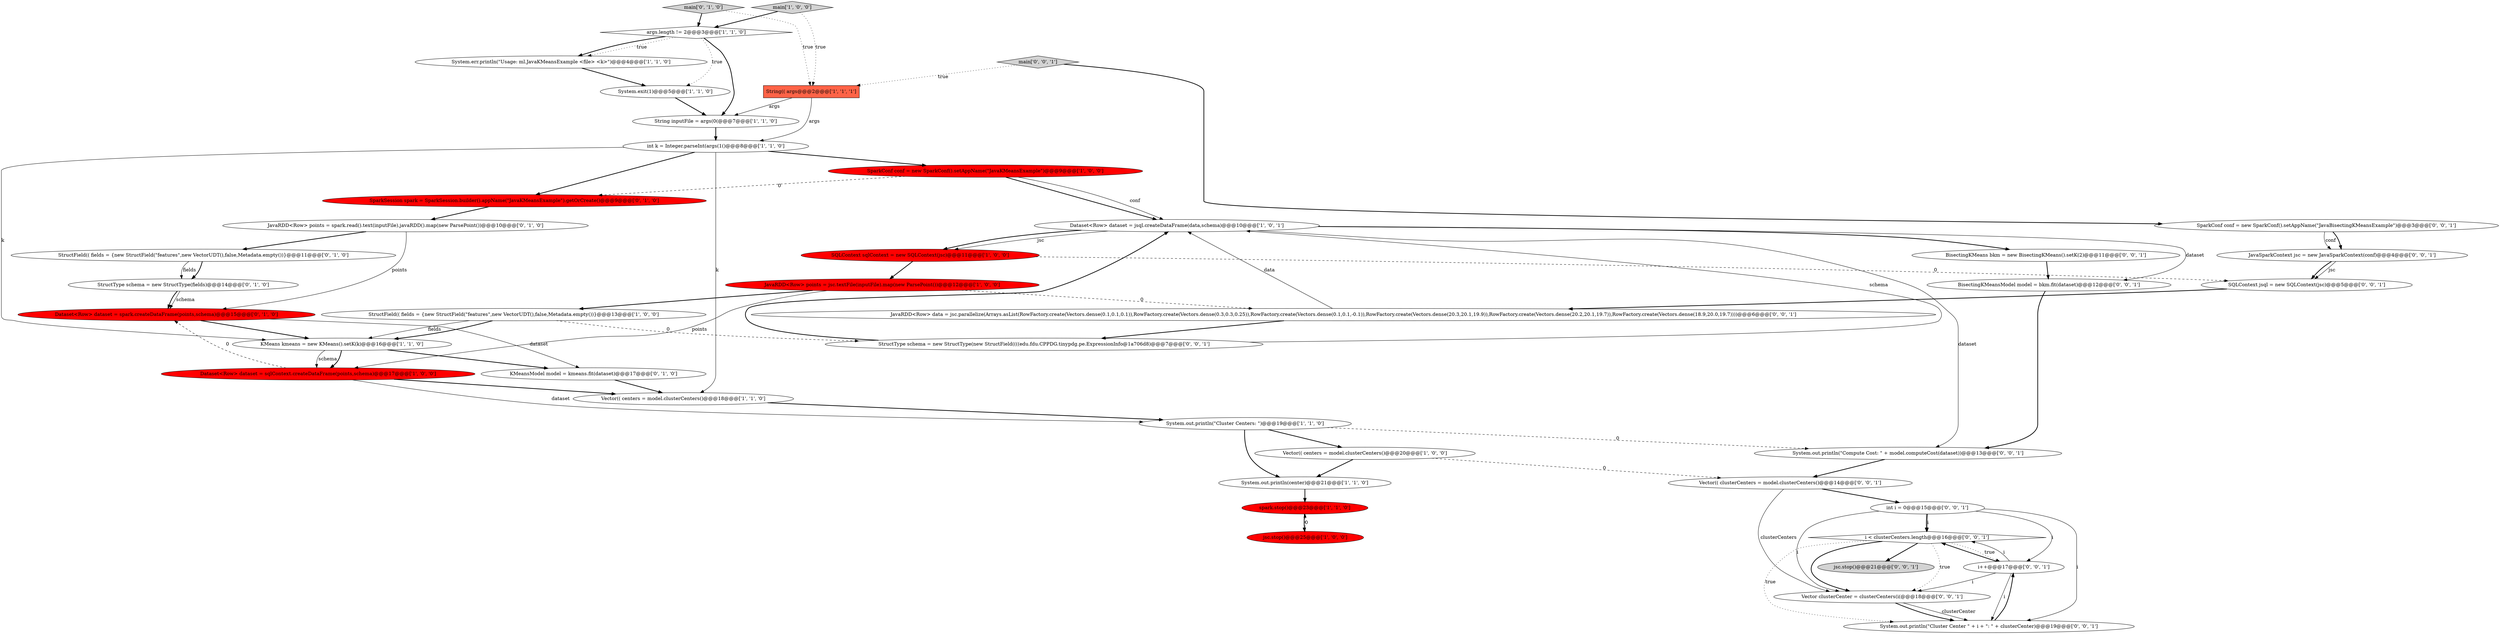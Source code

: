 digraph {
24 [style = filled, label = "SparkSession spark = SparkSession.builder().appName(\"JavaKMeansExample\").getOrCreate()@@@9@@@['0', '1', '0']", fillcolor = red, shape = ellipse image = "AAA1AAABBB2BBB"];
1 [style = filled, label = "int k = Integer.parseInt(args(1()@@@8@@@['1', '1', '0']", fillcolor = white, shape = ellipse image = "AAA0AAABBB1BBB"];
16 [style = filled, label = "SQLContext sqlContext = new SQLContext(jsc)@@@11@@@['1', '0', '0']", fillcolor = red, shape = ellipse image = "AAA1AAABBB1BBB"];
37 [style = filled, label = "jsc.stop()@@@21@@@['0', '0', '1']", fillcolor = lightgray, shape = ellipse image = "AAA0AAABBB3BBB"];
42 [style = filled, label = "i < clusterCenters.length@@@16@@@['0', '0', '1']", fillcolor = white, shape = diamond image = "AAA0AAABBB3BBB"];
22 [style = filled, label = "StructField(( fields = {new StructField(\"features\",new VectorUDT(),false,Metadata.empty())}@@@11@@@['0', '1', '0']", fillcolor = white, shape = ellipse image = "AAA0AAABBB2BBB"];
3 [style = filled, label = "SparkConf conf = new SparkConf().setAppName(\"JavaKMeansExample\")@@@9@@@['1', '0', '0']", fillcolor = red, shape = ellipse image = "AAA1AAABBB1BBB"];
6 [style = filled, label = "KMeans kmeans = new KMeans().setK(k)@@@16@@@['1', '1', '0']", fillcolor = white, shape = ellipse image = "AAA0AAABBB1BBB"];
27 [style = filled, label = "i++@@@17@@@['0', '0', '1']", fillcolor = white, shape = ellipse image = "AAA0AAABBB3BBB"];
13 [style = filled, label = "JavaRDD<Row> points = jsc.textFile(inputFile).map(new ParsePoint())@@@12@@@['1', '0', '0']", fillcolor = red, shape = ellipse image = "AAA1AAABBB1BBB"];
39 [style = filled, label = "int i = 0@@@15@@@['0', '0', '1']", fillcolor = white, shape = ellipse image = "AAA0AAABBB3BBB"];
26 [style = filled, label = "Dataset<Row> dataset = spark.createDataFrame(points,schema)@@@15@@@['0', '1', '0']", fillcolor = red, shape = ellipse image = "AAA1AAABBB2BBB"];
11 [style = filled, label = "args.length != 2@@@3@@@['1', '1', '0']", fillcolor = white, shape = diamond image = "AAA0AAABBB1BBB"];
31 [style = filled, label = "BisectingKMeans bkm = new BisectingKMeans().setK(2)@@@11@@@['0', '0', '1']", fillcolor = white, shape = ellipse image = "AAA0AAABBB3BBB"];
18 [style = filled, label = "System.exit(1)@@@5@@@['1', '1', '0']", fillcolor = white, shape = ellipse image = "AAA0AAABBB1BBB"];
41 [style = filled, label = "System.out.println(\"Cluster Center \" + i + \": \" + clusterCenter)@@@19@@@['0', '0', '1']", fillcolor = white, shape = ellipse image = "AAA0AAABBB3BBB"];
14 [style = filled, label = "StructField(( fields = {new StructField(\"features\",new VectorUDT(),false,Metadata.empty())}@@@13@@@['1', '0', '0']", fillcolor = white, shape = ellipse image = "AAA0AAABBB1BBB"];
40 [style = filled, label = "StructType schema = new StructType(new StructField((((edu.fdu.CPPDG.tinypdg.pe.ExpressionInfo@1a706d8)@@@7@@@['0', '0', '1']", fillcolor = white, shape = ellipse image = "AAA0AAABBB3BBB"];
20 [style = filled, label = "JavaRDD<Row> points = spark.read().text(inputFile).javaRDD().map(new ParsePoint())@@@10@@@['0', '1', '0']", fillcolor = white, shape = ellipse image = "AAA0AAABBB2BBB"];
12 [style = filled, label = "spark.stop()@@@23@@@['1', '1', '0']", fillcolor = red, shape = ellipse image = "AAA1AAABBB1BBB"];
32 [style = filled, label = "main['0', '0', '1']", fillcolor = lightgray, shape = diamond image = "AAA0AAABBB3BBB"];
5 [style = filled, label = "System.out.println(center)@@@21@@@['1', '1', '0']", fillcolor = white, shape = ellipse image = "AAA0AAABBB1BBB"];
29 [style = filled, label = "SQLContext jsql = new SQLContext(jsc)@@@5@@@['0', '0', '1']", fillcolor = white, shape = ellipse image = "AAA0AAABBB3BBB"];
4 [style = filled, label = "jsc.stop()@@@25@@@['1', '0', '0']", fillcolor = red, shape = ellipse image = "AAA1AAABBB1BBB"];
34 [style = filled, label = "JavaSparkContext jsc = new JavaSparkContext(conf)@@@4@@@['0', '0', '1']", fillcolor = white, shape = ellipse image = "AAA0AAABBB3BBB"];
2 [style = filled, label = "Vector(( centers = model.clusterCenters()@@@20@@@['1', '0', '0']", fillcolor = white, shape = ellipse image = "AAA0AAABBB1BBB"];
35 [style = filled, label = "JavaRDD<Row> data = jsc.parallelize(Arrays.asList(RowFactory.create(Vectors.dense(0.1,0.1,0.1)),RowFactory.create(Vectors.dense(0.3,0.3,0.25)),RowFactory.create(Vectors.dense(0.1,0.1,-0.1)),RowFactory.create(Vectors.dense(20.3,20.1,19.9)),RowFactory.create(Vectors.dense(20.2,20.1,19.7)),RowFactory.create(Vectors.dense(18.9,20.0,19.7))))@@@6@@@['0', '0', '1']", fillcolor = white, shape = ellipse image = "AAA0AAABBB3BBB"];
30 [style = filled, label = "SparkConf conf = new SparkConf().setAppName(\"JavaBisectingKMeansExample\")@@@3@@@['0', '0', '1']", fillcolor = white, shape = ellipse image = "AAA0AAABBB3BBB"];
15 [style = filled, label = "Vector(( centers = model.clusterCenters()@@@18@@@['1', '1', '0']", fillcolor = white, shape = ellipse image = "AAA0AAABBB1BBB"];
9 [style = filled, label = "System.out.println(\"Cluster Centers: \")@@@19@@@['1', '1', '0']", fillcolor = white, shape = ellipse image = "AAA0AAABBB1BBB"];
17 [style = filled, label = "String(( args@@@2@@@['1', '1', '1']", fillcolor = tomato, shape = box image = "AAA0AAABBB1BBB"];
36 [style = filled, label = "System.out.println(\"Compute Cost: \" + model.computeCost(dataset))@@@13@@@['0', '0', '1']", fillcolor = white, shape = ellipse image = "AAA0AAABBB3BBB"];
0 [style = filled, label = "Dataset<Row> dataset = sqlContext.createDataFrame(points,schema)@@@17@@@['1', '0', '0']", fillcolor = red, shape = ellipse image = "AAA1AAABBB1BBB"];
23 [style = filled, label = "KMeansModel model = kmeans.fit(dataset)@@@17@@@['0', '1', '0']", fillcolor = white, shape = ellipse image = "AAA0AAABBB2BBB"];
7 [style = filled, label = "String inputFile = args(0(@@@7@@@['1', '1', '0']", fillcolor = white, shape = ellipse image = "AAA0AAABBB1BBB"];
25 [style = filled, label = "StructType schema = new StructType(fields)@@@14@@@['0', '1', '0']", fillcolor = white, shape = ellipse image = "AAA0AAABBB2BBB"];
33 [style = filled, label = "Vector clusterCenter = clusterCenters(i(@@@18@@@['0', '0', '1']", fillcolor = white, shape = ellipse image = "AAA0AAABBB3BBB"];
28 [style = filled, label = "Vector(( clusterCenters = model.clusterCenters()@@@14@@@['0', '0', '1']", fillcolor = white, shape = ellipse image = "AAA0AAABBB3BBB"];
10 [style = filled, label = "main['1', '0', '0']", fillcolor = lightgray, shape = diamond image = "AAA0AAABBB1BBB"];
21 [style = filled, label = "main['0', '1', '0']", fillcolor = lightgray, shape = diamond image = "AAA0AAABBB2BBB"];
38 [style = filled, label = "BisectingKMeansModel model = bkm.fit(dataset)@@@12@@@['0', '0', '1']", fillcolor = white, shape = ellipse image = "AAA0AAABBB3BBB"];
8 [style = filled, label = "System.err.println(\"Usage: ml.JavaKMeansExample <file> <k>\")@@@4@@@['1', '1', '0']", fillcolor = white, shape = ellipse image = "AAA0AAABBB1BBB"];
19 [style = filled, label = "Dataset<Row> dataset = jsql.createDataFrame(data,schema)@@@10@@@['1', '0', '1']", fillcolor = white, shape = ellipse image = "AAA0AAABBB1BBB"];
9->36 [style = dashed, label="0"];
25->26 [style = solid, label="schema"];
36->28 [style = bold, label=""];
28->33 [style = solid, label="clusterCenters"];
0->15 [style = bold, label=""];
4->12 [style = dashed, label="0"];
13->0 [style = solid, label="points"];
39->27 [style = solid, label="i"];
3->19 [style = bold, label=""];
9->5 [style = bold, label=""];
42->33 [style = dotted, label="true"];
11->8 [style = dotted, label="true"];
32->17 [style = dotted, label="true"];
1->6 [style = solid, label="k"];
13->14 [style = bold, label=""];
10->11 [style = bold, label=""];
22->25 [style = bold, label=""];
7->1 [style = bold, label=""];
9->2 [style = bold, label=""];
8->18 [style = bold, label=""];
3->24 [style = dashed, label="0"];
19->38 [style = solid, label="dataset"];
6->0 [style = solid, label="schema"];
33->41 [style = bold, label=""];
21->17 [style = dotted, label="true"];
30->34 [style = bold, label=""];
26->6 [style = bold, label=""];
3->19 [style = solid, label="conf"];
24->20 [style = bold, label=""];
35->19 [style = solid, label="data"];
35->40 [style = bold, label=""];
21->11 [style = bold, label=""];
15->9 [style = bold, label=""];
40->19 [style = solid, label="schema"];
25->26 [style = bold, label=""];
2->28 [style = dashed, label="0"];
33->41 [style = solid, label="clusterCenter"];
11->8 [style = bold, label=""];
0->9 [style = solid, label="dataset"];
29->35 [style = bold, label=""];
18->7 [style = bold, label=""];
39->41 [style = solid, label="i"];
39->42 [style = bold, label=""];
14->6 [style = bold, label=""];
14->40 [style = dashed, label="0"];
27->41 [style = solid, label="i"];
34->29 [style = bold, label=""];
17->7 [style = solid, label="args"];
16->13 [style = bold, label=""];
42->37 [style = bold, label=""];
41->27 [style = bold, label=""];
27->42 [style = solid, label="i"];
13->35 [style = dashed, label="0"];
39->33 [style = solid, label="i"];
6->23 [style = bold, label=""];
28->39 [style = bold, label=""];
23->15 [style = bold, label=""];
1->3 [style = bold, label=""];
40->19 [style = bold, label=""];
27->33 [style = solid, label="i"];
22->25 [style = solid, label="fields"];
0->26 [style = dashed, label="0"];
31->38 [style = bold, label=""];
32->30 [style = bold, label=""];
17->1 [style = solid, label="args"];
19->16 [style = bold, label=""];
10->17 [style = dotted, label="true"];
42->41 [style = dotted, label="true"];
30->34 [style = solid, label="conf"];
39->42 [style = solid, label="i"];
2->5 [style = bold, label=""];
20->26 [style = solid, label="points"];
19->31 [style = bold, label=""];
1->15 [style = solid, label="k"];
42->33 [style = bold, label=""];
38->36 [style = bold, label=""];
6->0 [style = bold, label=""];
11->18 [style = dotted, label="true"];
20->22 [style = bold, label=""];
27->42 [style = bold, label=""];
14->6 [style = solid, label="fields"];
42->27 [style = dotted, label="true"];
12->4 [style = bold, label=""];
5->12 [style = bold, label=""];
1->24 [style = bold, label=""];
19->36 [style = solid, label="dataset"];
16->29 [style = dashed, label="0"];
26->23 [style = solid, label="dataset"];
19->16 [style = solid, label="jsc"];
34->29 [style = solid, label="jsc"];
11->7 [style = bold, label=""];
}
